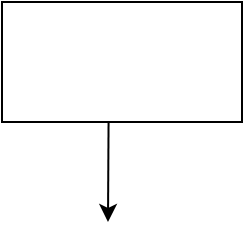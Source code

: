 <mxfile version="14.9.7" type="github">
  <diagram id="RYA-OX5ds4Vo0eQq-aqG" name="Page-1">
    <mxGraphModel dx="782" dy="436" grid="1" gridSize="10" guides="1" tooltips="1" connect="1" arrows="1" fold="1" page="1" pageScale="1" pageWidth="827" pageHeight="1169" math="0" shadow="0">
      <root>
        <mxCell id="0" />
        <mxCell id="1" parent="0" />
        <mxCell id="lXOCTdWkhamI5RdjL8lQ-1" value="" style="rounded=0;whiteSpace=wrap;html=1;" vertex="1" parent="1">
          <mxGeometry x="270" y="90" width="120" height="60" as="geometry" />
        </mxCell>
        <mxCell id="lXOCTdWkhamI5RdjL8lQ-2" value="" style="endArrow=classic;html=1;exitX=0.444;exitY=1;exitDx=0;exitDy=0;exitPerimeter=0;" edge="1" parent="1" source="lXOCTdWkhamI5RdjL8lQ-1">
          <mxGeometry width="50" height="50" relative="1" as="geometry">
            <mxPoint x="380" y="250" as="sourcePoint" />
            <mxPoint x="323" y="200" as="targetPoint" />
          </mxGeometry>
        </mxCell>
      </root>
    </mxGraphModel>
  </diagram>
</mxfile>
